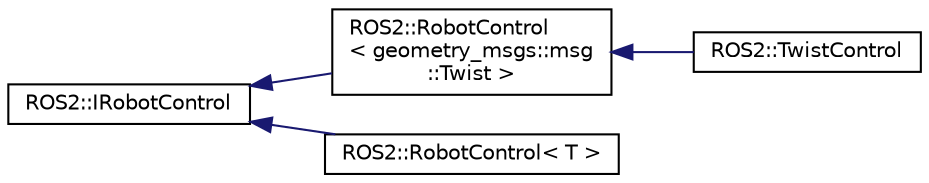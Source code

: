 digraph "Graphical Class Hierarchy"
{
 // LATEX_PDF_SIZE
  edge [fontname="Helvetica",fontsize="10",labelfontname="Helvetica",labelfontsize="10"];
  node [fontname="Helvetica",fontsize="10",shape=record];
  rankdir="LR";
  Node0 [label="ROS2::IRobotControl",height=0.2,width=0.4,color="black", fillcolor="white", style="filled",URL="$class_r_o_s2_1_1_i_robot_control.html",tooltip="Component extension enabling polymorphic use of generics."];
  Node0 -> Node1 [dir="back",color="midnightblue",fontsize="10",style="solid",fontname="Helvetica"];
  Node1 [label="ROS2::RobotControl\l\< geometry_msgs::msg\l::Twist \>",height=0.2,width=0.4,color="black", fillcolor="white", style="filled",URL="$class_r_o_s2_1_1_robot_control.html",tooltip=" "];
  Node1 -> Node2 [dir="back",color="midnightblue",fontsize="10",style="solid",fontname="Helvetica"];
  Node2 [label="ROS2::TwistControl",height=0.2,width=0.4,color="black", fillcolor="white", style="filled",URL="$class_r_o_s2_1_1_twist_control.html",tooltip=" "];
  Node0 -> Node3 [dir="back",color="midnightblue",fontsize="10",style="solid",fontname="Helvetica"];
  Node3 [label="ROS2::RobotControl\< T \>",height=0.2,width=0.4,color="black", fillcolor="white", style="filled",URL="$class_r_o_s2_1_1_robot_control.html",tooltip=" "];
}
